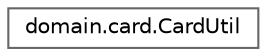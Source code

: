 digraph "Gráfico de jerarquía de clases"
{
 // LATEX_PDF_SIZE
  bgcolor="transparent";
  edge [fontname=Helvetica,fontsize=10,labelfontname=Helvetica,labelfontsize=10];
  node [fontname=Helvetica,fontsize=10,shape=box,height=0.2,width=0.4];
  rankdir="LR";
  Node0 [id="Node000000",label="domain.card.CardUtil",height=0.2,width=0.4,color="grey40", fillcolor="white", style="filled",URL="$classdomain_1_1card_1_1_card_util.html",tooltip=" "];
}
